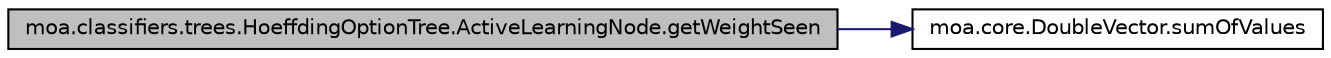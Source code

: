 digraph G
{
  edge [fontname="Helvetica",fontsize="10",labelfontname="Helvetica",labelfontsize="10"];
  node [fontname="Helvetica",fontsize="10",shape=record];
  rankdir=LR;
  Node1 [label="moa.classifiers.trees.HoeffdingOptionTree.ActiveLearningNode.getWeightSeen",height=0.2,width=0.4,color="black", fillcolor="grey75", style="filled" fontcolor="black"];
  Node1 -> Node2 [color="midnightblue",fontsize="10",style="solid",fontname="Helvetica"];
  Node2 [label="moa.core.DoubleVector.sumOfValues",height=0.2,width=0.4,color="black", fillcolor="white", style="filled",URL="$classmoa_1_1core_1_1DoubleVector.html#acafa367bb17b33b844486adfa1b2780a"];
}
